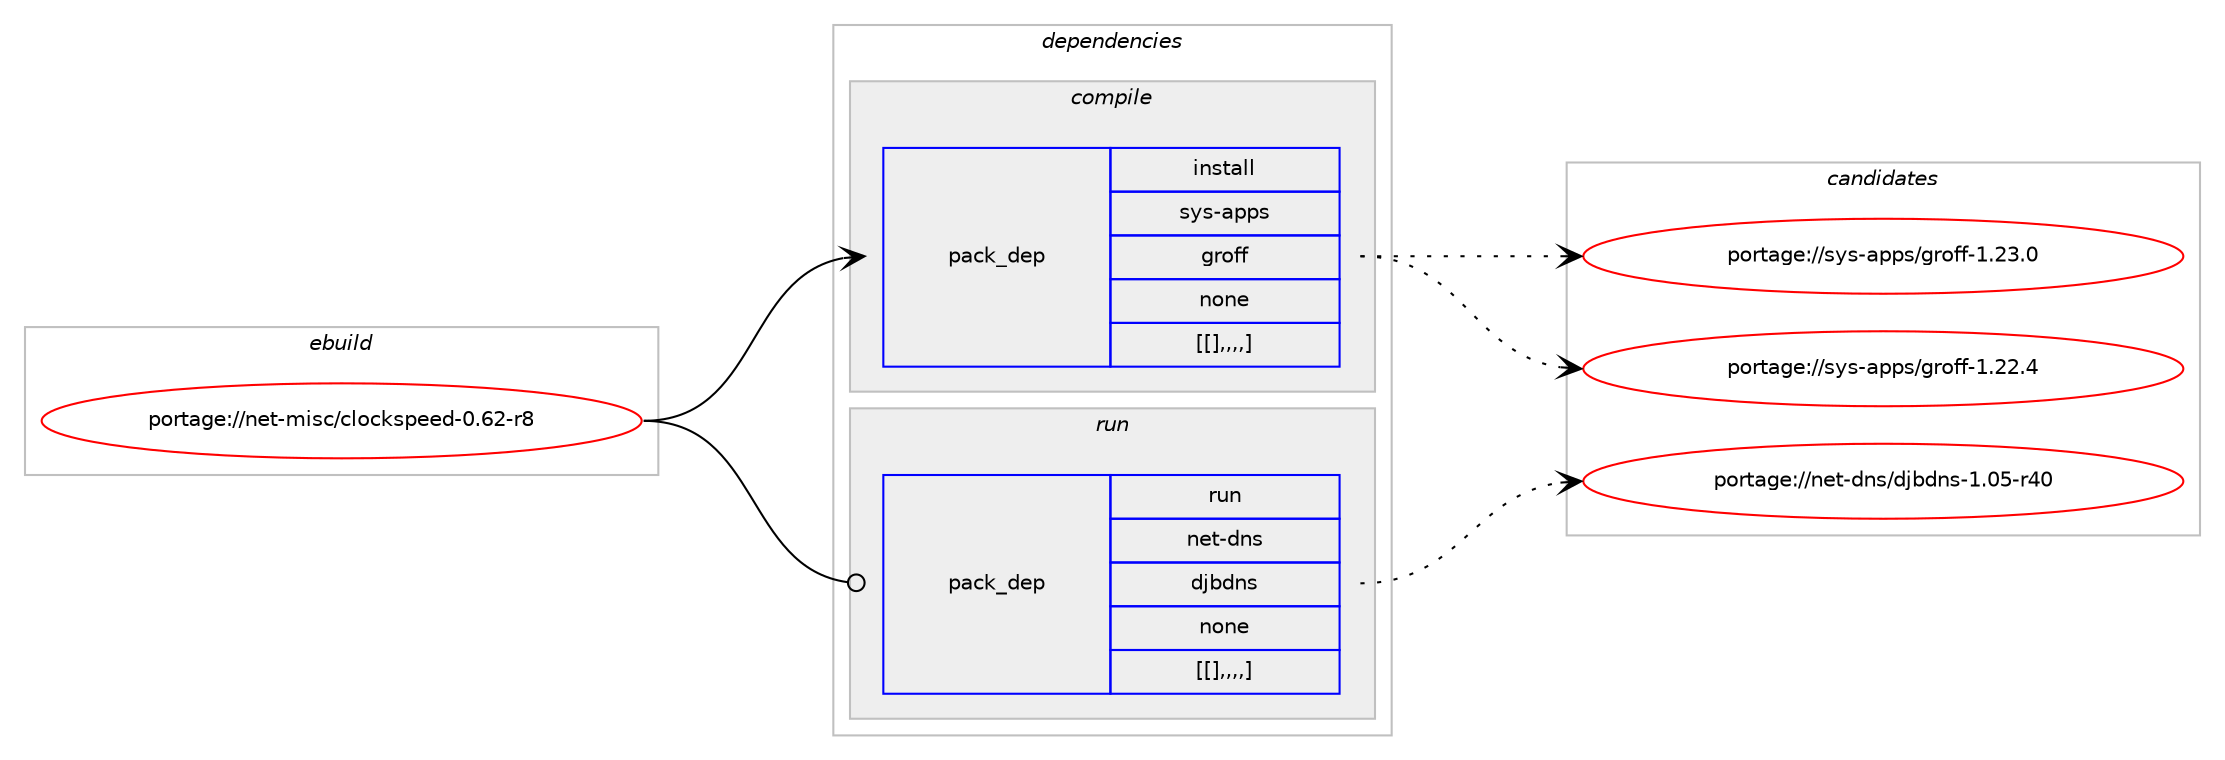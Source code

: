 digraph prolog {

# *************
# Graph options
# *************

newrank=true;
concentrate=true;
compound=true;
graph [rankdir=LR,fontname=Helvetica,fontsize=10,ranksep=1.5];#, ranksep=2.5, nodesep=0.2];
edge  [arrowhead=vee];
node  [fontname=Helvetica,fontsize=10];

# **********
# The ebuild
# **********

subgraph cluster_leftcol {
color=gray;
label=<<i>ebuild</i>>;
id [label="portage://net-misc/clockspeed-0.62-r8", color=red, width=4, href="../net-misc/clockspeed-0.62-r8.svg"];
}

# ****************
# The dependencies
# ****************

subgraph cluster_midcol {
color=gray;
label=<<i>dependencies</i>>;
subgraph cluster_compile {
fillcolor="#eeeeee";
style=filled;
label=<<i>compile</i>>;
subgraph pack281456 {
dependency384904 [label=<<TABLE BORDER="0" CELLBORDER="1" CELLSPACING="0" CELLPADDING="4" WIDTH="220"><TR><TD ROWSPAN="6" CELLPADDING="30">pack_dep</TD></TR><TR><TD WIDTH="110">install</TD></TR><TR><TD>sys-apps</TD></TR><TR><TD>groff</TD></TR><TR><TD>none</TD></TR><TR><TD>[[],,,,]</TD></TR></TABLE>>, shape=none, color=blue];
}
id:e -> dependency384904:w [weight=20,style="solid",arrowhead="vee"];
}
subgraph cluster_compileandrun {
fillcolor="#eeeeee";
style=filled;
label=<<i>compile and run</i>>;
}
subgraph cluster_run {
fillcolor="#eeeeee";
style=filled;
label=<<i>run</i>>;
subgraph pack281457 {
dependency384905 [label=<<TABLE BORDER="0" CELLBORDER="1" CELLSPACING="0" CELLPADDING="4" WIDTH="220"><TR><TD ROWSPAN="6" CELLPADDING="30">pack_dep</TD></TR><TR><TD WIDTH="110">run</TD></TR><TR><TD>net-dns</TD></TR><TR><TD>djbdns</TD></TR><TR><TD>none</TD></TR><TR><TD>[[],,,,]</TD></TR></TABLE>>, shape=none, color=blue];
}
id:e -> dependency384905:w [weight=20,style="solid",arrowhead="odot"];
}
}

# **************
# The candidates
# **************

subgraph cluster_choices {
rank=same;
color=gray;
label=<<i>candidates</i>>;

subgraph choice281456 {
color=black;
nodesep=1;
choice11512111545971121121154710311411110210245494650514648 [label="portage://sys-apps/groff-1.23.0", color=red, width=4,href="../sys-apps/groff-1.23.0.svg"];
choice11512111545971121121154710311411110210245494650504652 [label="portage://sys-apps/groff-1.22.4", color=red, width=4,href="../sys-apps/groff-1.22.4.svg"];
dependency384904:e -> choice11512111545971121121154710311411110210245494650514648:w [style=dotted,weight="100"];
dependency384904:e -> choice11512111545971121121154710311411110210245494650504652:w [style=dotted,weight="100"];
}
subgraph choice281457 {
color=black;
nodesep=1;
choice1101011164510011011547100106981001101154549464853451145248 [label="portage://net-dns/djbdns-1.05-r40", color=red, width=4,href="../net-dns/djbdns-1.05-r40.svg"];
dependency384905:e -> choice1101011164510011011547100106981001101154549464853451145248:w [style=dotted,weight="100"];
}
}

}
